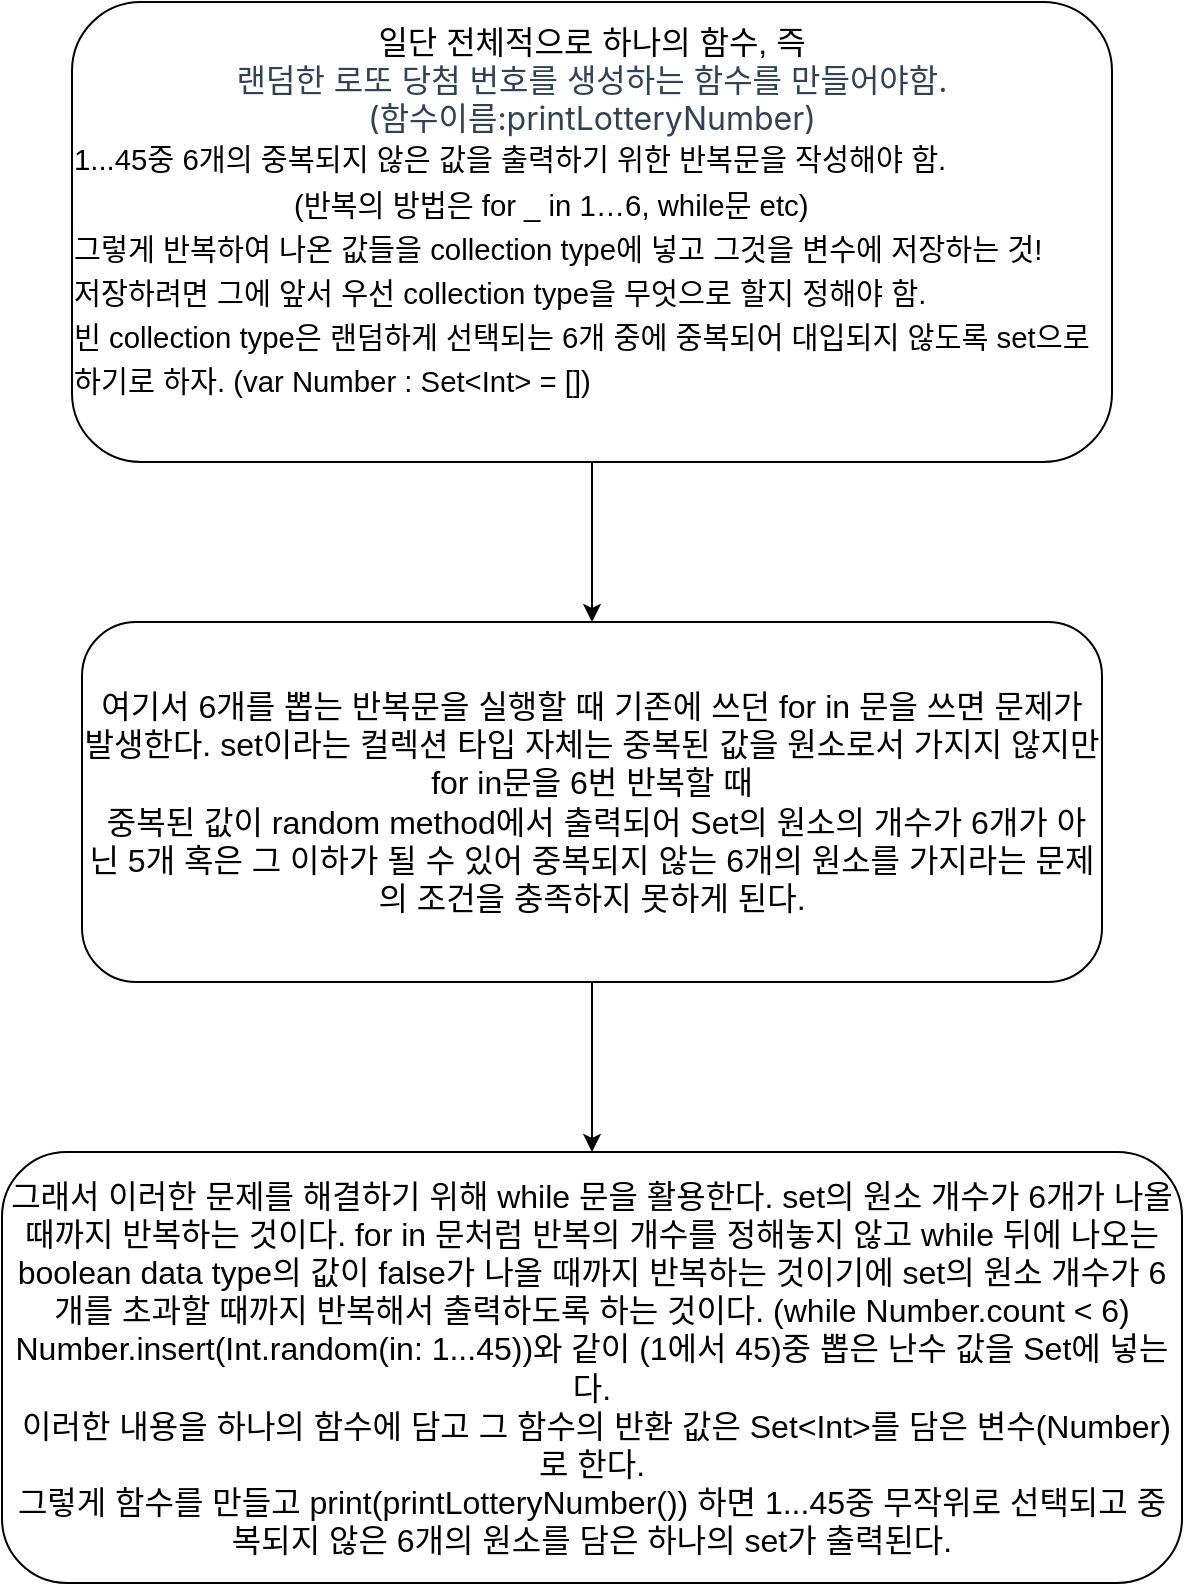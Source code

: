 <mxfile version="20.0.3" type="github">
  <diagram id="C5RBs43oDa-KdzZeNtuy" name="Page-1">
    <mxGraphModel dx="1018" dy="690" grid="1" gridSize="10" guides="1" tooltips="1" connect="1" arrows="1" fold="1" page="1" pageScale="1" pageWidth="827" pageHeight="1169" math="0" shadow="0">
      <root>
        <mxCell id="WIyWlLk6GJQsqaUBKTNV-0" />
        <mxCell id="WIyWlLk6GJQsqaUBKTNV-1" parent="WIyWlLk6GJQsqaUBKTNV-0" />
        <mxCell id="qzerSX6aM9m_twZW1p7N-2" value="" style="edgeStyle=orthogonalEdgeStyle;rounded=0;orthogonalLoop=1;jettySize=auto;html=1;fontSize=16;" edge="1" parent="WIyWlLk6GJQsqaUBKTNV-1" source="qzerSX6aM9m_twZW1p7N-0" target="qzerSX6aM9m_twZW1p7N-1">
          <mxGeometry relative="1" as="geometry" />
        </mxCell>
        <mxCell id="qzerSX6aM9m_twZW1p7N-0" value="일단 전체적으로 하나의 함수, 즉&lt;br&gt;&lt;span style=&quot;caret-color: rgb(51, 65, 85); color: rgb(51, 65, 85); font-family: Inter, -apple-system, BlinkMacSystemFont, &amp;quot;Segoe UI&amp;quot;, Roboto, &amp;quot;Helvetica Neue&amp;quot;, Arial, &amp;quot;Noto Sans&amp;quot;, &amp;quot;Liberation Sans&amp;quot;, sans-serif, &amp;quot;Apple Color Emoji&amp;quot;, &amp;quot;Segoe UI Emoji&amp;quot;, &amp;quot;Segoe UI Symbol&amp;quot;, &amp;quot;Noto Color Emoji&amp;quot;; text-align: left; background-color: rgb(255, 255, 255);&quot;&gt;랜덤한 로또 당첨 번호를 생성하는 함수를 만들어야함.&lt;br&gt;(함수이름:printLotteryNumber)&lt;br&gt;&lt;/span&gt;&lt;span style=&quot;text-align: start;&quot; id=&quot;docs-internal-guid-5ac01877-7fff-8b62-4bf5-531d58469aaa&quot;&gt;&lt;p style=&quot;line-height: 1.38; margin-top: 0pt; margin-bottom: 0pt;&quot; dir=&quot;ltr&quot;&gt;&lt;span style=&quot;font-size: 11pt; font-family: Arial; font-variant-ligatures: normal; font-variant-east-asian: normal; font-variant-position: normal; vertical-align: baseline;&quot;&gt;1...45중 6개의 중복되지 않은 값을 출력하기 위한 반복문을 작성해야 함. &amp;nbsp;&lt;/span&gt;&lt;/p&gt;&lt;p style=&quot;line-height: 1.38; margin-top: 0pt; margin-bottom: 0pt;&quot; dir=&quot;ltr&quot;&gt;&lt;span style=&quot;font-size: 11pt; font-family: Arial; font-variant-ligatures: normal; font-variant-east-asian: normal; font-variant-position: normal; vertical-align: baseline;&quot;&gt;&amp;nbsp; &amp;nbsp; &amp;nbsp; &amp;nbsp; &amp;nbsp; &amp;nbsp; &amp;nbsp; &amp;nbsp; &amp;nbsp; &amp;nbsp; &amp;nbsp; &amp;nbsp; &amp;nbsp; &amp;nbsp;(반복의 방법은 for _ in 1…6, while문 etc)&lt;/span&gt;&lt;/p&gt;&lt;p style=&quot;line-height: 1.38; margin-top: 0pt; margin-bottom: 0pt;&quot; dir=&quot;ltr&quot;&gt;&lt;font face=&quot;Arial&quot;&gt;&lt;span style=&quot;font-size: 14.667px;&quot;&gt;그렇게 반복하여 나온 값들을&amp;nbsp;&lt;/span&gt;&lt;/font&gt;&lt;span style=&quot;font-family: Arial; font-size: 11pt;&quot;&gt;collection type에 넣고 그것을 변수에 저장하는 것!&lt;/span&gt;&lt;/p&gt;&lt;p style=&quot;line-height: 1.38; margin-top: 0pt; margin-bottom: 0pt;&quot; dir=&quot;ltr&quot;&gt;&lt;span style=&quot;font-size: 11pt; font-family: Arial; font-variant-ligatures: normal; font-variant-east-asian: normal; font-variant-position: normal; vertical-align: baseline;&quot;&gt;저장하려면 그에 앞서 우선 collection type을 무엇으로 할지 정해야 함.&amp;nbsp;&lt;/span&gt;&lt;/p&gt;&lt;p style=&quot;line-height: 1.38; margin-top: 0pt; margin-bottom: 0pt;&quot; dir=&quot;ltr&quot;&gt;&lt;font face=&quot;Arial&quot;&gt;&lt;span style=&quot;font-size: 14.667px;&quot;&gt;빈 collection type은 랜덤하게 선택되는 6개 중에 중복되어 대입되지 않도록 set으로 하기로 하자. (var Number : Set&amp;lt;Int&amp;gt; = [])&lt;/span&gt;&lt;/font&gt;&lt;/p&gt;&lt;br&gt;&lt;/span&gt;" style="rounded=1;whiteSpace=wrap;html=1;fontSize=16;" vertex="1" parent="WIyWlLk6GJQsqaUBKTNV-1">
          <mxGeometry x="180" y="10" width="520" height="230" as="geometry" />
        </mxCell>
        <mxCell id="qzerSX6aM9m_twZW1p7N-4" value="" style="edgeStyle=orthogonalEdgeStyle;rounded=0;orthogonalLoop=1;jettySize=auto;html=1;fontSize=16;" edge="1" parent="WIyWlLk6GJQsqaUBKTNV-1" source="qzerSX6aM9m_twZW1p7N-1" target="qzerSX6aM9m_twZW1p7N-3">
          <mxGeometry relative="1" as="geometry" />
        </mxCell>
        <mxCell id="qzerSX6aM9m_twZW1p7N-1" value="여기서 6개를 뽑는 반복문을 실행할 때 기존에 쓰던 for in 문을 쓰면 문제가 발생한다. set이라는 컬렉션 타입 자체는 중복된 값을 원소로서 가지지 않지만 for in문을 6번 반복할 때&lt;br&gt;&amp;nbsp;중복된 값이 random method에서 출력되어 Set의 원소의 개수가 6개가 아닌 5개 혹은 그 이하가 될 수 있어 중복되지 않는 6개의 원소를 가지라는 문제의 조건을 충족하지 못하게 된다." style="rounded=1;whiteSpace=wrap;html=1;fontSize=16;" vertex="1" parent="WIyWlLk6GJQsqaUBKTNV-1">
          <mxGeometry x="185" y="320" width="510" height="180" as="geometry" />
        </mxCell>
        <mxCell id="qzerSX6aM9m_twZW1p7N-3" value="그래서 이러한 문제를 해결하기 위해 while 문을 활용한다. set의 원소 개수가 6개가 나올때까지 반복하는 것이다. for in 문처럼 반복의 개수를 정해놓지 않고 while 뒤에 나오는 boolean data type의 값이 false가 나올 때까지 반복하는 것이기에 set의 원소 개수가 6개를 초과할 때까지 반복해서 출력하도록 하는 것이다. (while Number.count &amp;lt; 6)&lt;br&gt;Number.insert(Int.random(in: 1...45))와 같이 (1에서 45)중 뽑은 난수 값을 Set에 넣는다.&lt;br&gt;&amp;nbsp;이러한 내용을 하나의 함수에 담고 그 함수의 반환 값은 Set&amp;lt;Int&amp;gt;를 담은 변수(Number)로 한다.&lt;br&gt;그렇게 함수를 만들고 print(printLotteryNumber()) 하면 1...45중 무작위로 선택되고 중복되지 않은 6개의 원소를 담은 하나의 set가 출력된다." style="rounded=1;whiteSpace=wrap;html=1;fontSize=16;" vertex="1" parent="WIyWlLk6GJQsqaUBKTNV-1">
          <mxGeometry x="145" y="585" width="590" height="215.5" as="geometry" />
        </mxCell>
      </root>
    </mxGraphModel>
  </diagram>
</mxfile>
